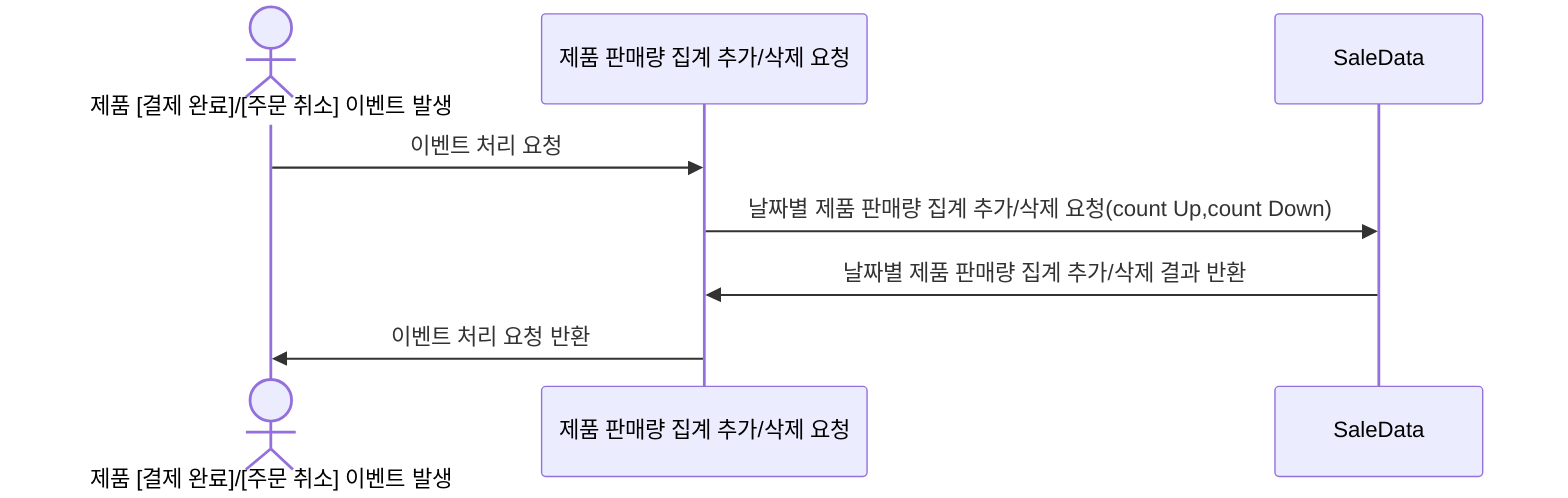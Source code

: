sequenceDiagram
    actor Event as 제품 [결제 완료]/[주문 취소] 이벤트 발생
    participant PPR as 제품 판매량 집계 추가/삭제 요청
    participant SED as SaleData
    Event ->> PPR: 이벤트 처리 요청
    PPR ->> SED: 날짜별 제품 판매량 집계 추가/삭제 요청(count Up,count Down)
    SED ->> PPR: 날짜별 제품 판매량 집계 추가/삭제 결과 반환
    PPR ->> Event: 이벤트 처리 요청 반환